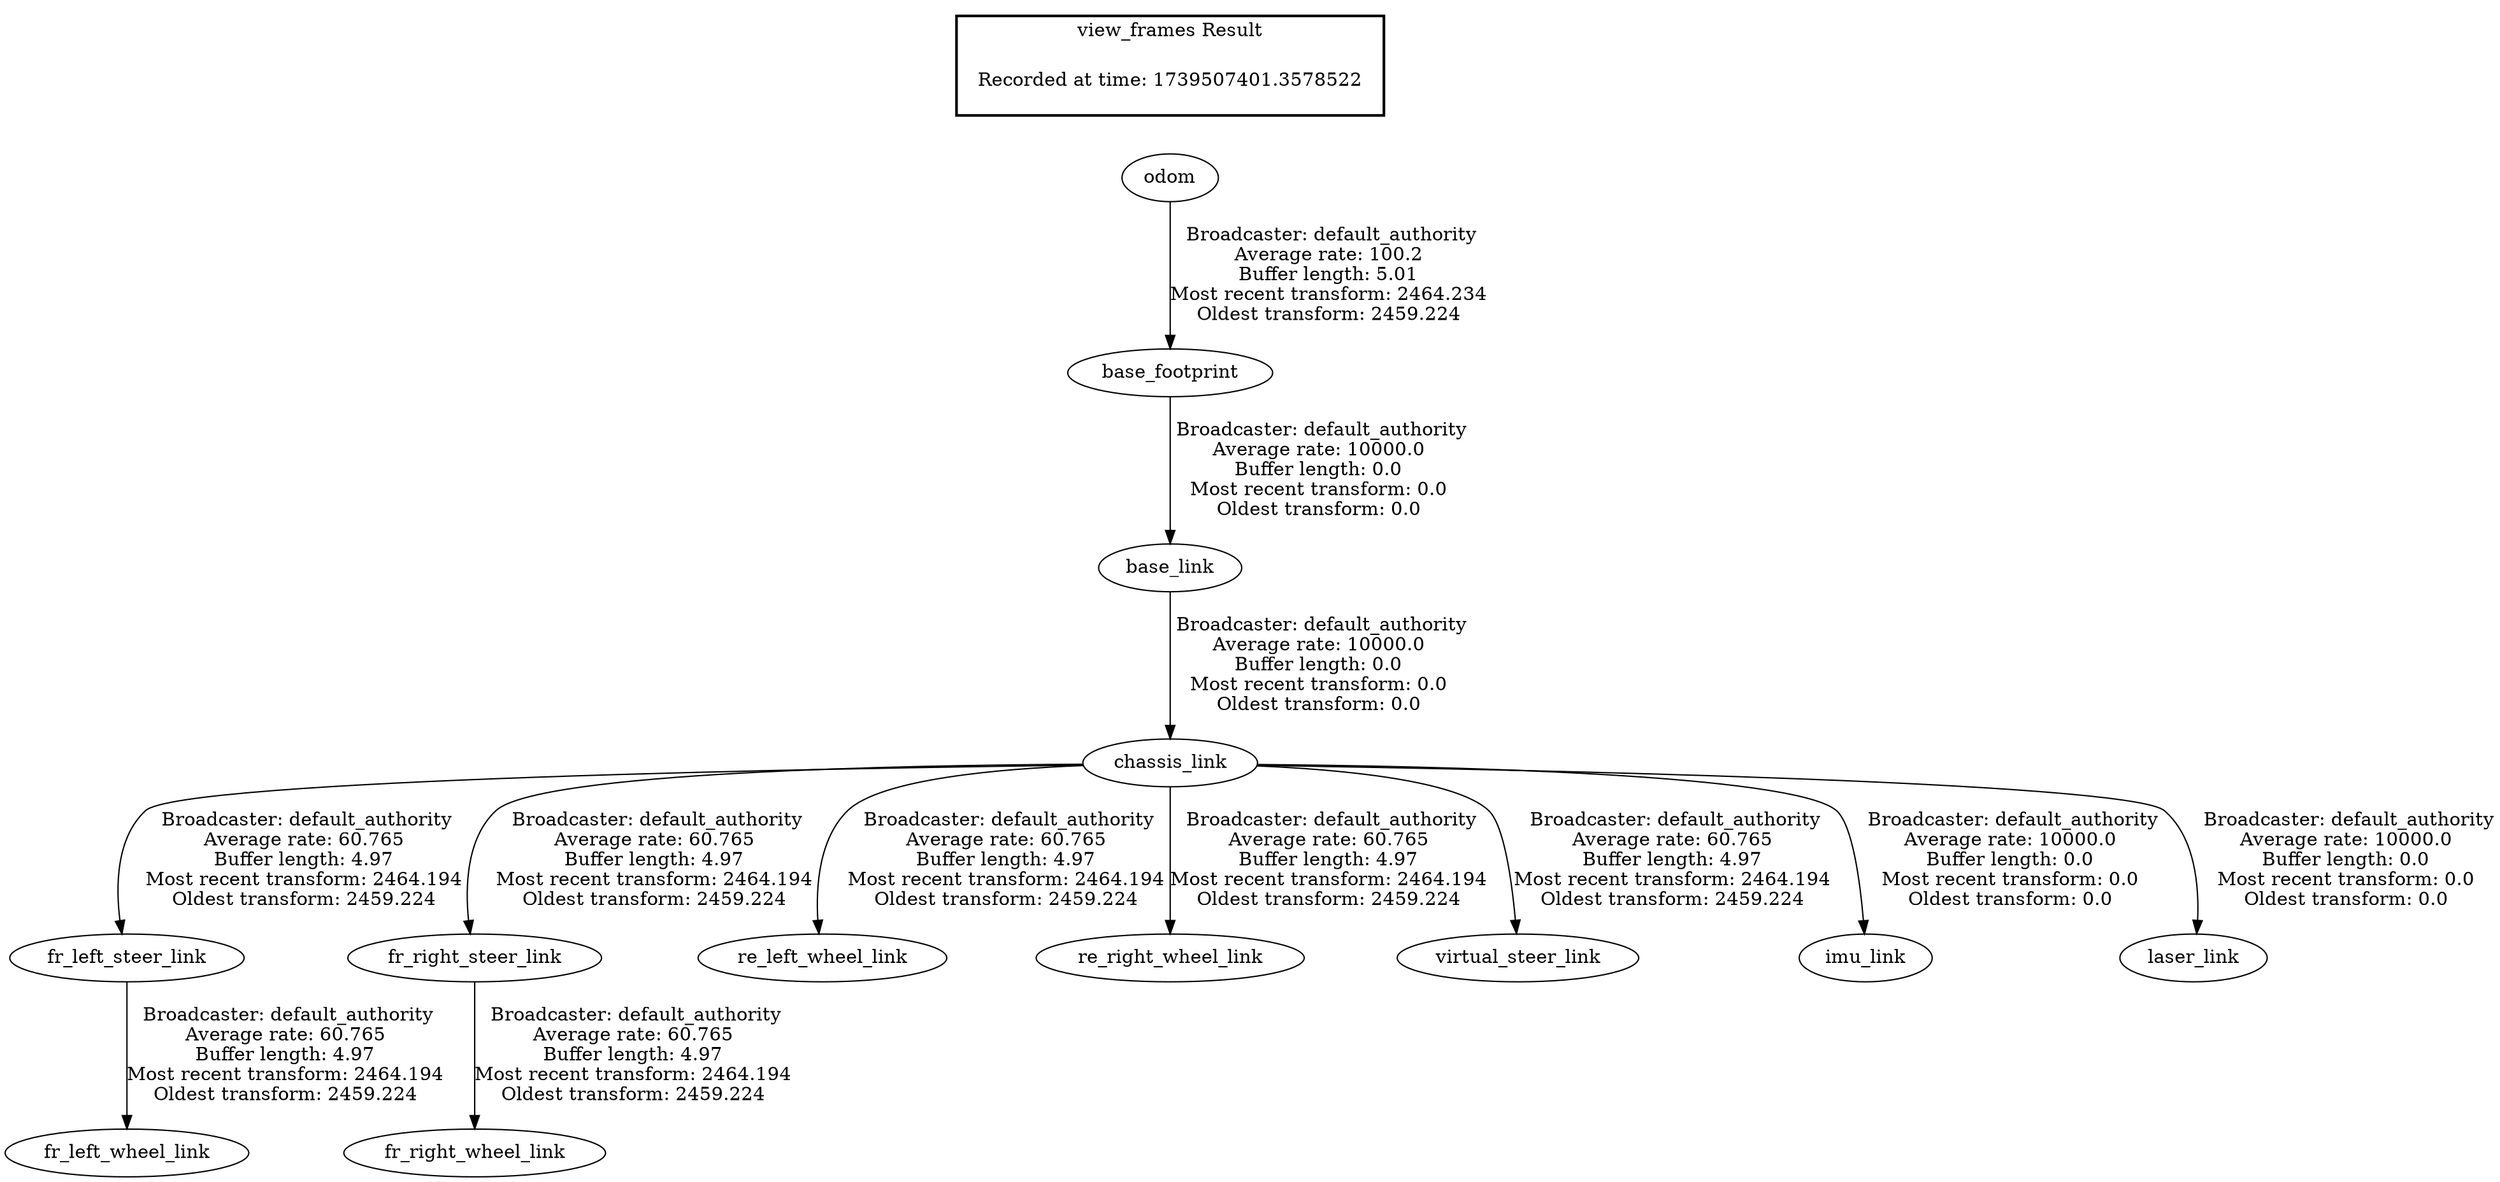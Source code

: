 digraph G {
"odom" -> "base_footprint"[label=" Broadcaster: default_authority\nAverage rate: 100.2\nBuffer length: 5.01\nMost recent transform: 2464.234\nOldest transform: 2459.224\n"];
"chassis_link" -> "fr_left_steer_link"[label=" Broadcaster: default_authority\nAverage rate: 60.765\nBuffer length: 4.97\nMost recent transform: 2464.194\nOldest transform: 2459.224\n"];
"base_link" -> "chassis_link"[label=" Broadcaster: default_authority\nAverage rate: 10000.0\nBuffer length: 0.0\nMost recent transform: 0.0\nOldest transform: 0.0\n"];
"fr_left_steer_link" -> "fr_left_wheel_link"[label=" Broadcaster: default_authority\nAverage rate: 60.765\nBuffer length: 4.97\nMost recent transform: 2464.194\nOldest transform: 2459.224\n"];
"chassis_link" -> "fr_right_steer_link"[label=" Broadcaster: default_authority\nAverage rate: 60.765\nBuffer length: 4.97\nMost recent transform: 2464.194\nOldest transform: 2459.224\n"];
"fr_right_steer_link" -> "fr_right_wheel_link"[label=" Broadcaster: default_authority\nAverage rate: 60.765\nBuffer length: 4.97\nMost recent transform: 2464.194\nOldest transform: 2459.224\n"];
"chassis_link" -> "re_left_wheel_link"[label=" Broadcaster: default_authority\nAverage rate: 60.765\nBuffer length: 4.97\nMost recent transform: 2464.194\nOldest transform: 2459.224\n"];
"chassis_link" -> "re_right_wheel_link"[label=" Broadcaster: default_authority\nAverage rate: 60.765\nBuffer length: 4.97\nMost recent transform: 2464.194\nOldest transform: 2459.224\n"];
"chassis_link" -> "virtual_steer_link"[label=" Broadcaster: default_authority\nAverage rate: 60.765\nBuffer length: 4.97\nMost recent transform: 2464.194\nOldest transform: 2459.224\n"];
"base_footprint" -> "base_link"[label=" Broadcaster: default_authority\nAverage rate: 10000.0\nBuffer length: 0.0\nMost recent transform: 0.0\nOldest transform: 0.0\n"];
"chassis_link" -> "imu_link"[label=" Broadcaster: default_authority\nAverage rate: 10000.0\nBuffer length: 0.0\nMost recent transform: 0.0\nOldest transform: 0.0\n"];
"chassis_link" -> "laser_link"[label=" Broadcaster: default_authority\nAverage rate: 10000.0\nBuffer length: 0.0\nMost recent transform: 0.0\nOldest transform: 0.0\n"];
edge [style=invis];
 subgraph cluster_legend { style=bold; color=black; label ="view_frames Result";
"Recorded at time: 1739507401.3578522"[ shape=plaintext ] ;
}->"odom";
}